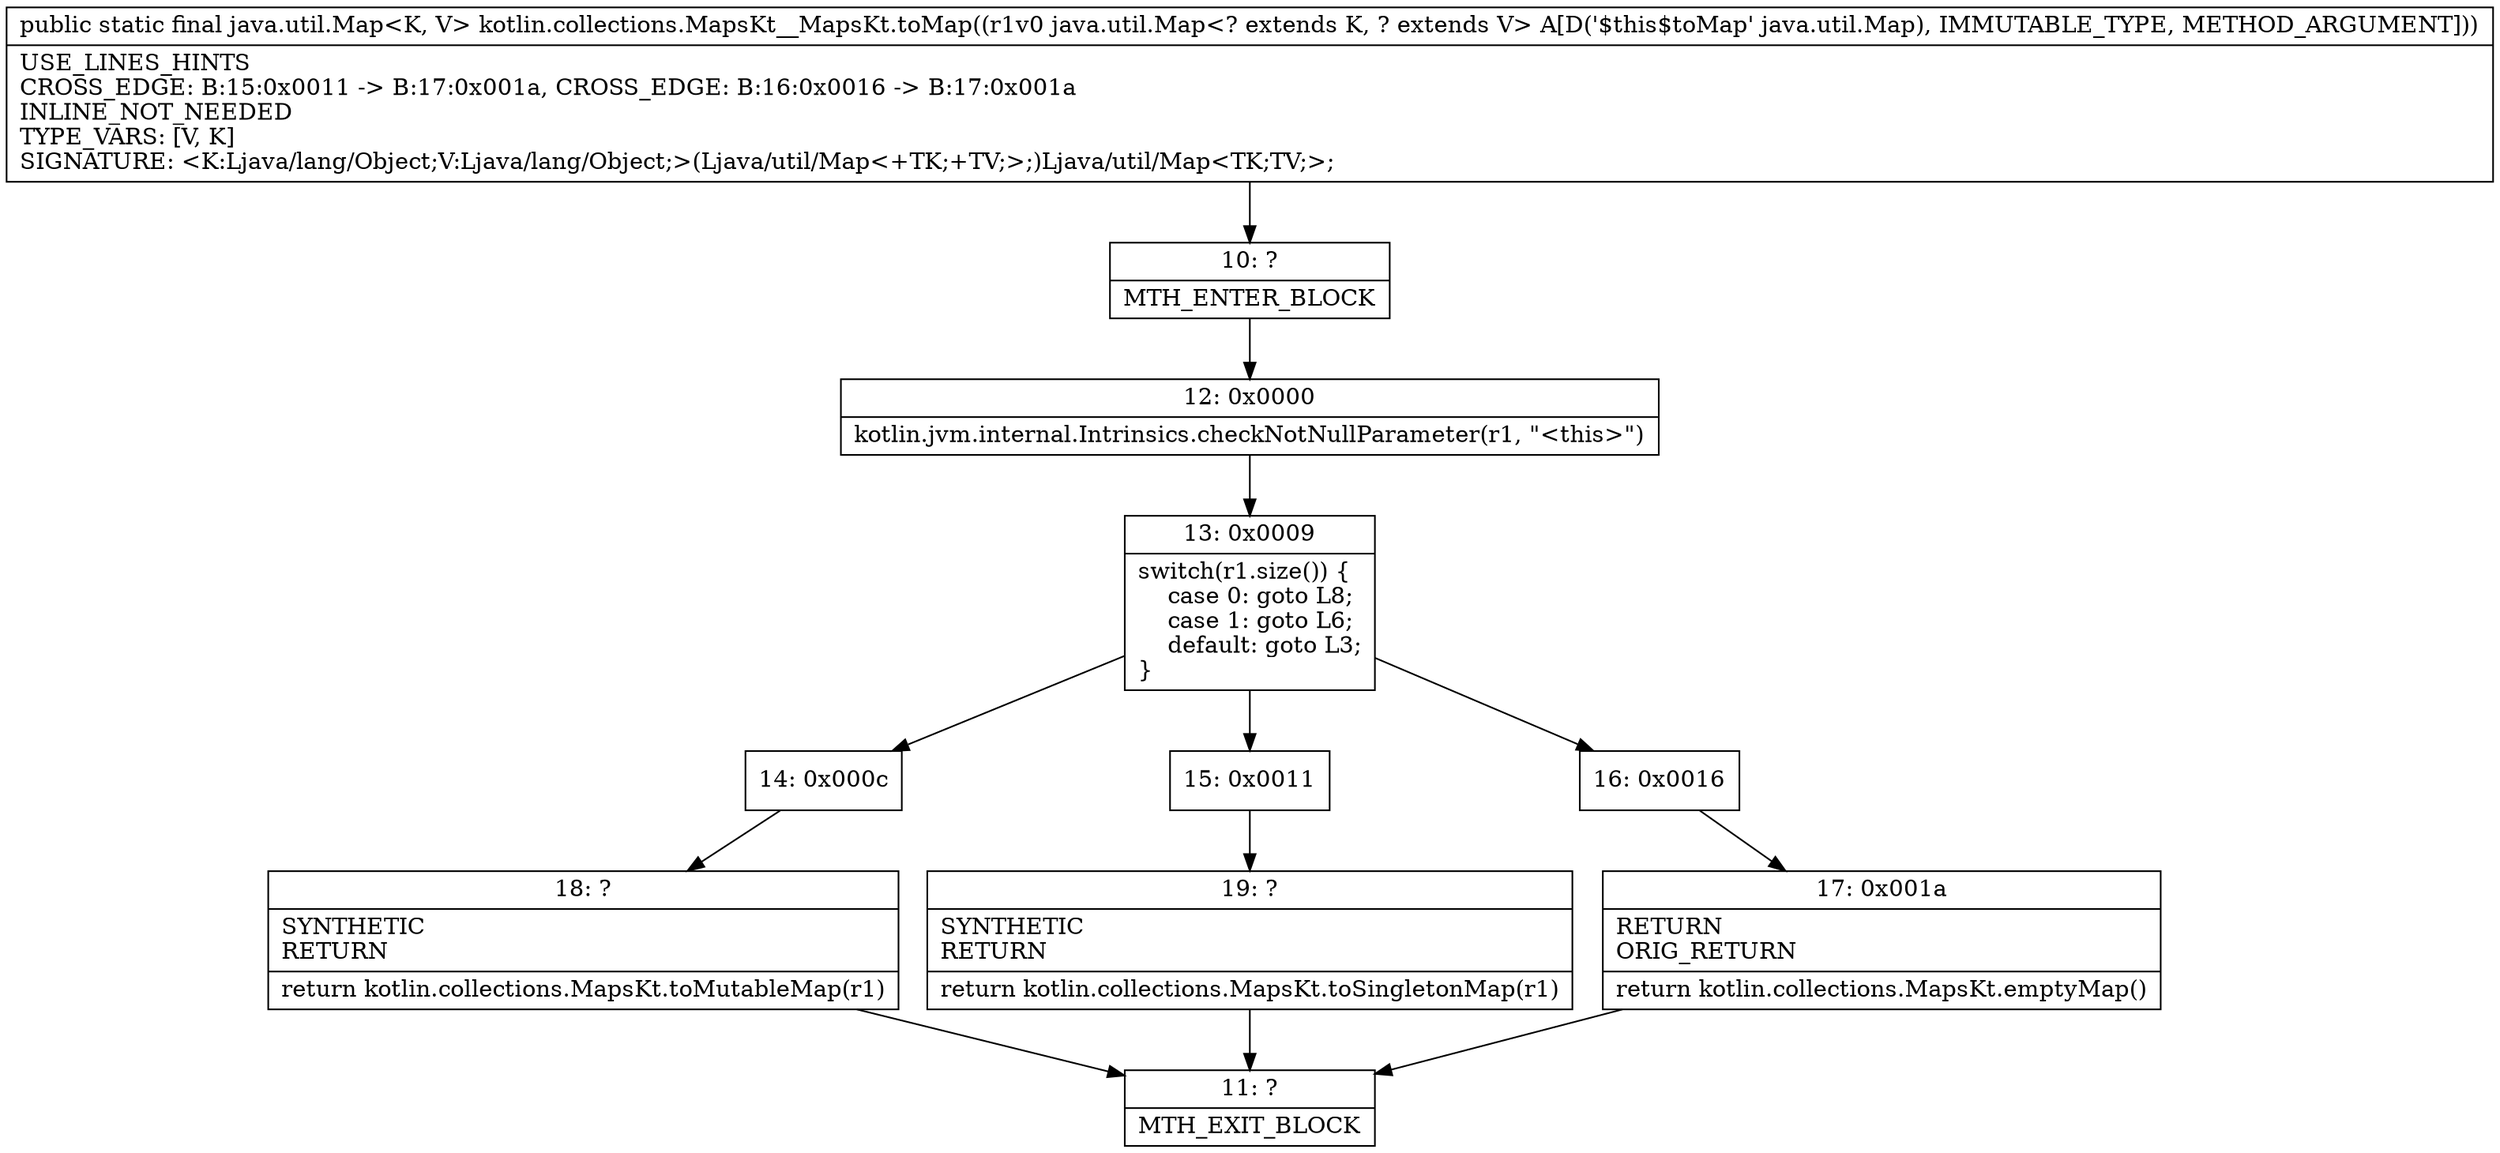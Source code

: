 digraph "CFG forkotlin.collections.MapsKt__MapsKt.toMap(Ljava\/util\/Map;)Ljava\/util\/Map;" {
Node_10 [shape=record,label="{10\:\ ?|MTH_ENTER_BLOCK\l}"];
Node_12 [shape=record,label="{12\:\ 0x0000|kotlin.jvm.internal.Intrinsics.checkNotNullParameter(r1, \"\<this\>\")\l}"];
Node_13 [shape=record,label="{13\:\ 0x0009|switch(r1.size()) \{\l    case 0: goto L8;\l    case 1: goto L6;\l    default: goto L3;\l\}\l}"];
Node_14 [shape=record,label="{14\:\ 0x000c}"];
Node_18 [shape=record,label="{18\:\ ?|SYNTHETIC\lRETURN\l|return kotlin.collections.MapsKt.toMutableMap(r1)\l}"];
Node_11 [shape=record,label="{11\:\ ?|MTH_EXIT_BLOCK\l}"];
Node_15 [shape=record,label="{15\:\ 0x0011}"];
Node_19 [shape=record,label="{19\:\ ?|SYNTHETIC\lRETURN\l|return kotlin.collections.MapsKt.toSingletonMap(r1)\l}"];
Node_16 [shape=record,label="{16\:\ 0x0016}"];
Node_17 [shape=record,label="{17\:\ 0x001a|RETURN\lORIG_RETURN\l|return kotlin.collections.MapsKt.emptyMap()\l}"];
MethodNode[shape=record,label="{public static final java.util.Map\<K, V\> kotlin.collections.MapsKt__MapsKt.toMap((r1v0 java.util.Map\<? extends K, ? extends V\> A[D('$this$toMap' java.util.Map), IMMUTABLE_TYPE, METHOD_ARGUMENT]))  | USE_LINES_HINTS\lCROSS_EDGE: B:15:0x0011 \-\> B:17:0x001a, CROSS_EDGE: B:16:0x0016 \-\> B:17:0x001a\lINLINE_NOT_NEEDED\lTYPE_VARS: [V, K]\lSIGNATURE: \<K:Ljava\/lang\/Object;V:Ljava\/lang\/Object;\>(Ljava\/util\/Map\<+TK;+TV;\>;)Ljava\/util\/Map\<TK;TV;\>;\l}"];
MethodNode -> Node_10;Node_10 -> Node_12;
Node_12 -> Node_13;
Node_13 -> Node_14;
Node_13 -> Node_15;
Node_13 -> Node_16;
Node_14 -> Node_18;
Node_18 -> Node_11;
Node_15 -> Node_19;
Node_19 -> Node_11;
Node_16 -> Node_17;
Node_17 -> Node_11;
}

